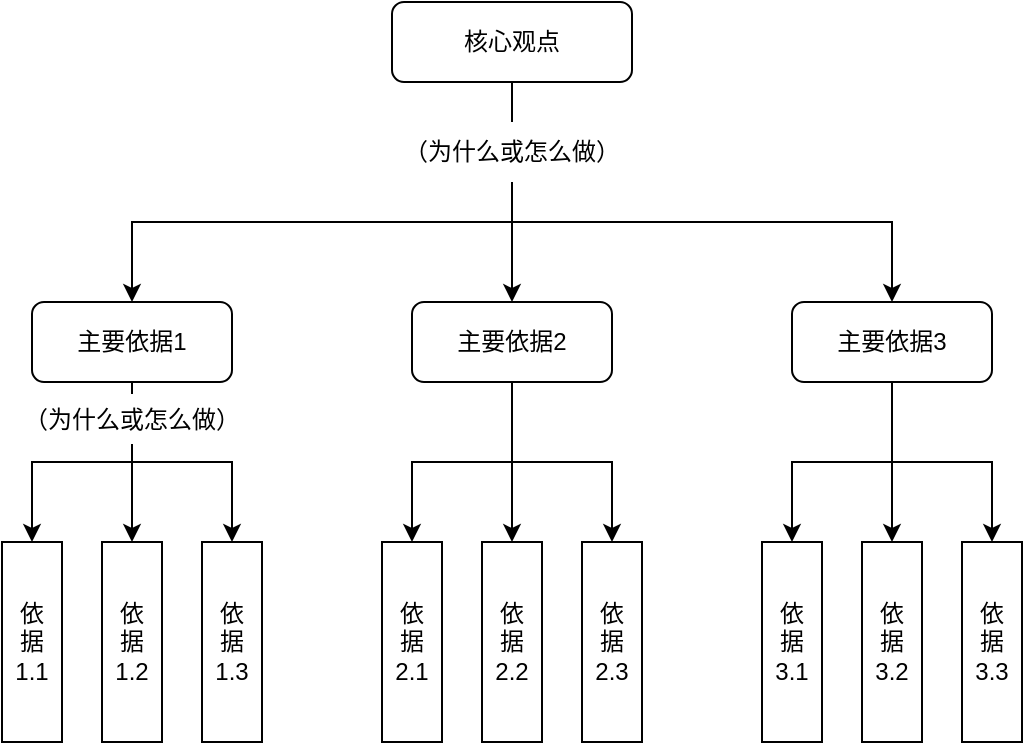 <mxfile version="20.2.2" type="github">
  <diagram id="-lQxpbTHAPdg7uQJsJBI" name="Page-1">
    <mxGraphModel dx="728" dy="521" grid="1" gridSize="10" guides="1" tooltips="1" connect="1" arrows="1" fold="1" page="1" pageScale="1" pageWidth="850" pageHeight="1100" math="0" shadow="0">
      <root>
        <mxCell id="0" />
        <mxCell id="1" parent="0" />
        <mxCell id="mABkfBGQF1yf4xqOdeKl-14" style="edgeStyle=orthogonalEdgeStyle;rounded=0;orthogonalLoop=1;jettySize=auto;html=1;exitX=0.5;exitY=1;exitDx=0;exitDy=0;entryX=0.5;entryY=0;entryDx=0;entryDy=0;" edge="1" parent="1" source="mABkfBGQF1yf4xqOdeKl-1" target="mABkfBGQF1yf4xqOdeKl-2">
          <mxGeometry relative="1" as="geometry" />
        </mxCell>
        <mxCell id="mABkfBGQF1yf4xqOdeKl-15" style="edgeStyle=orthogonalEdgeStyle;rounded=0;orthogonalLoop=1;jettySize=auto;html=1;exitX=0.5;exitY=1;exitDx=0;exitDy=0;" edge="1" parent="1" source="mABkfBGQF1yf4xqOdeKl-1" target="mABkfBGQF1yf4xqOdeKl-3">
          <mxGeometry relative="1" as="geometry">
            <Array as="points">
              <mxPoint x="340" y="200" />
              <mxPoint x="150" y="200" />
            </Array>
          </mxGeometry>
        </mxCell>
        <mxCell id="mABkfBGQF1yf4xqOdeKl-16" style="edgeStyle=orthogonalEdgeStyle;rounded=0;orthogonalLoop=1;jettySize=auto;html=1;exitX=0.5;exitY=1;exitDx=0;exitDy=0;entryX=0.5;entryY=0;entryDx=0;entryDy=0;" edge="1" parent="1" source="mABkfBGQF1yf4xqOdeKl-1" target="mABkfBGQF1yf4xqOdeKl-4">
          <mxGeometry relative="1" as="geometry">
            <Array as="points">
              <mxPoint x="340" y="200" />
              <mxPoint x="530" y="200" />
            </Array>
          </mxGeometry>
        </mxCell>
        <mxCell id="mABkfBGQF1yf4xqOdeKl-1" value="核心观点" style="rounded=1;whiteSpace=wrap;html=1;" vertex="1" parent="1">
          <mxGeometry x="280" y="90" width="120" height="40" as="geometry" />
        </mxCell>
        <mxCell id="mABkfBGQF1yf4xqOdeKl-20" style="edgeStyle=orthogonalEdgeStyle;rounded=0;orthogonalLoop=1;jettySize=auto;html=1;exitX=0.5;exitY=1;exitDx=0;exitDy=0;entryX=0.5;entryY=0;entryDx=0;entryDy=0;" edge="1" parent="1" source="mABkfBGQF1yf4xqOdeKl-2" target="mABkfBGQF1yf4xqOdeKl-9">
          <mxGeometry relative="1" as="geometry" />
        </mxCell>
        <mxCell id="mABkfBGQF1yf4xqOdeKl-21" style="edgeStyle=orthogonalEdgeStyle;rounded=0;orthogonalLoop=1;jettySize=auto;html=1;exitX=0.5;exitY=1;exitDx=0;exitDy=0;entryX=0.5;entryY=0;entryDx=0;entryDy=0;" edge="1" parent="1" source="mABkfBGQF1yf4xqOdeKl-2" target="mABkfBGQF1yf4xqOdeKl-8">
          <mxGeometry relative="1" as="geometry" />
        </mxCell>
        <mxCell id="mABkfBGQF1yf4xqOdeKl-22" style="edgeStyle=orthogonalEdgeStyle;rounded=0;orthogonalLoop=1;jettySize=auto;html=1;exitX=0.5;exitY=1;exitDx=0;exitDy=0;entryX=0.5;entryY=0;entryDx=0;entryDy=0;" edge="1" parent="1" source="mABkfBGQF1yf4xqOdeKl-2" target="mABkfBGQF1yf4xqOdeKl-10">
          <mxGeometry relative="1" as="geometry" />
        </mxCell>
        <mxCell id="mABkfBGQF1yf4xqOdeKl-2" value="主要依据2" style="rounded=1;whiteSpace=wrap;html=1;" vertex="1" parent="1">
          <mxGeometry x="290" y="240" width="100" height="40" as="geometry" />
        </mxCell>
        <mxCell id="mABkfBGQF1yf4xqOdeKl-17" style="edgeStyle=orthogonalEdgeStyle;rounded=0;orthogonalLoop=1;jettySize=auto;html=1;exitX=0.5;exitY=1;exitDx=0;exitDy=0;" edge="1" parent="1" source="mABkfBGQF1yf4xqOdeKl-3" target="mABkfBGQF1yf4xqOdeKl-6">
          <mxGeometry relative="1" as="geometry" />
        </mxCell>
        <mxCell id="mABkfBGQF1yf4xqOdeKl-18" style="edgeStyle=orthogonalEdgeStyle;rounded=0;orthogonalLoop=1;jettySize=auto;html=1;exitX=0.5;exitY=1;exitDx=0;exitDy=0;entryX=0.5;entryY=0;entryDx=0;entryDy=0;" edge="1" parent="1" source="mABkfBGQF1yf4xqOdeKl-3" target="mABkfBGQF1yf4xqOdeKl-5">
          <mxGeometry relative="1" as="geometry" />
        </mxCell>
        <mxCell id="mABkfBGQF1yf4xqOdeKl-19" style="edgeStyle=orthogonalEdgeStyle;rounded=0;orthogonalLoop=1;jettySize=auto;html=1;exitX=0.5;exitY=1;exitDx=0;exitDy=0;entryX=0.5;entryY=0;entryDx=0;entryDy=0;" edge="1" parent="1" source="mABkfBGQF1yf4xqOdeKl-3" target="mABkfBGQF1yf4xqOdeKl-7">
          <mxGeometry relative="1" as="geometry" />
        </mxCell>
        <mxCell id="mABkfBGQF1yf4xqOdeKl-3" value="主要依据1" style="rounded=1;whiteSpace=wrap;html=1;" vertex="1" parent="1">
          <mxGeometry x="100" y="240" width="100" height="40" as="geometry" />
        </mxCell>
        <mxCell id="mABkfBGQF1yf4xqOdeKl-23" style="edgeStyle=orthogonalEdgeStyle;rounded=0;orthogonalLoop=1;jettySize=auto;html=1;exitX=0.5;exitY=1;exitDx=0;exitDy=0;entryX=0.5;entryY=0;entryDx=0;entryDy=0;" edge="1" parent="1" source="mABkfBGQF1yf4xqOdeKl-4" target="mABkfBGQF1yf4xqOdeKl-12">
          <mxGeometry relative="1" as="geometry" />
        </mxCell>
        <mxCell id="mABkfBGQF1yf4xqOdeKl-24" style="edgeStyle=orthogonalEdgeStyle;rounded=0;orthogonalLoop=1;jettySize=auto;html=1;exitX=0.5;exitY=1;exitDx=0;exitDy=0;entryX=0.5;entryY=0;entryDx=0;entryDy=0;" edge="1" parent="1" source="mABkfBGQF1yf4xqOdeKl-4" target="mABkfBGQF1yf4xqOdeKl-11">
          <mxGeometry relative="1" as="geometry" />
        </mxCell>
        <mxCell id="mABkfBGQF1yf4xqOdeKl-25" style="edgeStyle=orthogonalEdgeStyle;rounded=0;orthogonalLoop=1;jettySize=auto;html=1;exitX=0.5;exitY=1;exitDx=0;exitDy=0;entryX=0.5;entryY=0;entryDx=0;entryDy=0;" edge="1" parent="1" source="mABkfBGQF1yf4xqOdeKl-4" target="mABkfBGQF1yf4xqOdeKl-13">
          <mxGeometry relative="1" as="geometry" />
        </mxCell>
        <mxCell id="mABkfBGQF1yf4xqOdeKl-4" value="主要依据3" style="rounded=1;whiteSpace=wrap;html=1;" vertex="1" parent="1">
          <mxGeometry x="480" y="240" width="100" height="40" as="geometry" />
        </mxCell>
        <mxCell id="mABkfBGQF1yf4xqOdeKl-5" value="依&lt;br&gt;据&lt;br&gt;1.1" style="rounded=0;whiteSpace=wrap;html=1;" vertex="1" parent="1">
          <mxGeometry x="85" y="360" width="30" height="100" as="geometry" />
        </mxCell>
        <mxCell id="mABkfBGQF1yf4xqOdeKl-6" value="依&lt;br&gt;据&lt;br&gt;1.2" style="rounded=0;whiteSpace=wrap;html=1;" vertex="1" parent="1">
          <mxGeometry x="135" y="360" width="30" height="100" as="geometry" />
        </mxCell>
        <mxCell id="mABkfBGQF1yf4xqOdeKl-7" value="依&lt;br&gt;据&lt;br&gt;1.3" style="rounded=0;whiteSpace=wrap;html=1;" vertex="1" parent="1">
          <mxGeometry x="185" y="360" width="30" height="100" as="geometry" />
        </mxCell>
        <mxCell id="mABkfBGQF1yf4xqOdeKl-8" value="依&lt;br&gt;据&lt;br&gt;2.1" style="rounded=0;whiteSpace=wrap;html=1;" vertex="1" parent="1">
          <mxGeometry x="275" y="360" width="30" height="100" as="geometry" />
        </mxCell>
        <mxCell id="mABkfBGQF1yf4xqOdeKl-9" value="依&lt;br&gt;据&lt;br&gt;2.2" style="rounded=0;whiteSpace=wrap;html=1;" vertex="1" parent="1">
          <mxGeometry x="325" y="360" width="30" height="100" as="geometry" />
        </mxCell>
        <mxCell id="mABkfBGQF1yf4xqOdeKl-10" value="依&lt;br&gt;据&lt;br&gt;2.3" style="rounded=0;whiteSpace=wrap;html=1;" vertex="1" parent="1">
          <mxGeometry x="375" y="360" width="30" height="100" as="geometry" />
        </mxCell>
        <mxCell id="mABkfBGQF1yf4xqOdeKl-11" value="依&lt;br&gt;据&lt;br&gt;3.1" style="rounded=0;whiteSpace=wrap;html=1;" vertex="1" parent="1">
          <mxGeometry x="465" y="360" width="30" height="100" as="geometry" />
        </mxCell>
        <mxCell id="mABkfBGQF1yf4xqOdeKl-12" value="依&lt;br&gt;据&lt;br&gt;3.2" style="rounded=0;whiteSpace=wrap;html=1;" vertex="1" parent="1">
          <mxGeometry x="515" y="360" width="30" height="100" as="geometry" />
        </mxCell>
        <mxCell id="mABkfBGQF1yf4xqOdeKl-13" value="依&lt;br&gt;据&lt;br&gt;3.3" style="rounded=0;whiteSpace=wrap;html=1;" vertex="1" parent="1">
          <mxGeometry x="565" y="360" width="30" height="100" as="geometry" />
        </mxCell>
        <mxCell id="mABkfBGQF1yf4xqOdeKl-26" value="（为什么或怎么做）" style="text;html=1;strokeColor=none;fillColor=default;align=center;verticalAlign=middle;whiteSpace=wrap;rounded=0;" vertex="1" parent="1">
          <mxGeometry x="285" y="150" width="110" height="30" as="geometry" />
        </mxCell>
        <mxCell id="mABkfBGQF1yf4xqOdeKl-27" value="（为什么或怎么做）" style="text;html=1;strokeColor=none;fillColor=default;align=center;verticalAlign=middle;whiteSpace=wrap;rounded=0;" vertex="1" parent="1">
          <mxGeometry x="95" y="286" width="110" height="25" as="geometry" />
        </mxCell>
      </root>
    </mxGraphModel>
  </diagram>
</mxfile>
